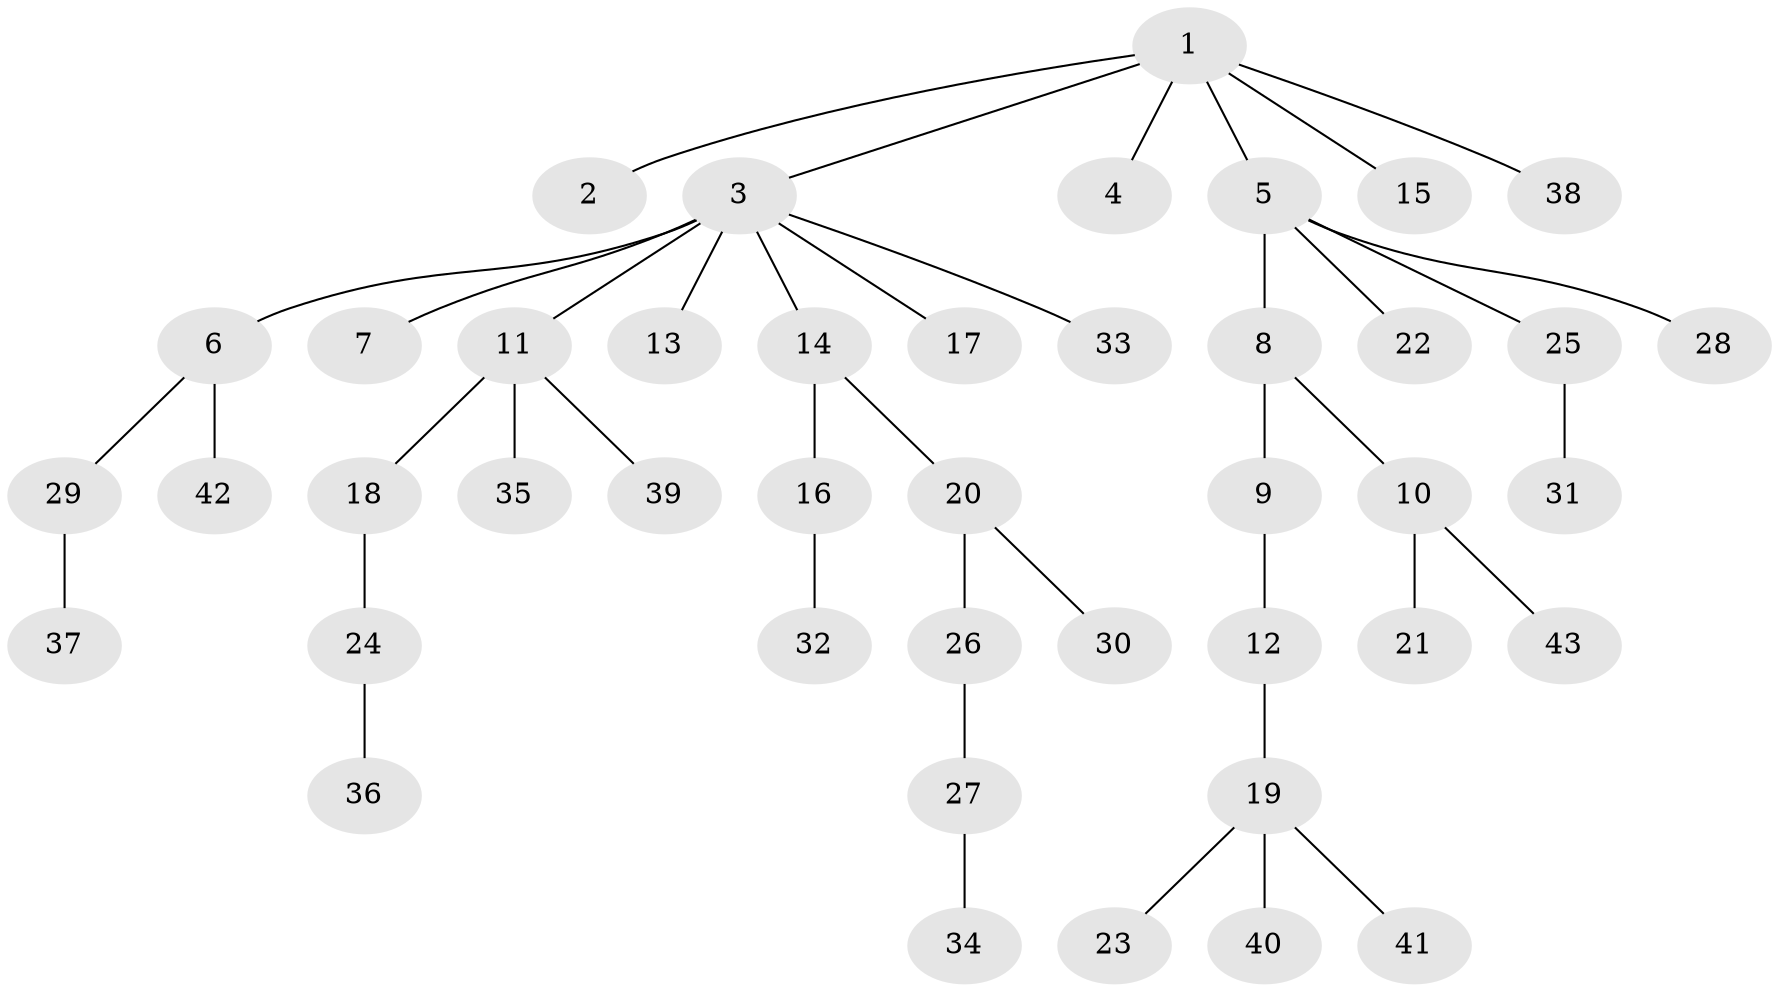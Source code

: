 // original degree distribution, {9: 0.013986013986013986, 2: 0.3146853146853147, 5: 0.027972027972027972, 4: 0.04895104895104895, 6: 0.02097902097902098, 3: 0.0979020979020979, 1: 0.4755244755244755}
// Generated by graph-tools (version 1.1) at 2025/51/03/04/25 22:51:34]
// undirected, 43 vertices, 42 edges
graph export_dot {
  node [color=gray90,style=filled];
  1;
  2;
  3;
  4;
  5;
  6;
  7;
  8;
  9;
  10;
  11;
  12;
  13;
  14;
  15;
  16;
  17;
  18;
  19;
  20;
  21;
  22;
  23;
  24;
  25;
  26;
  27;
  28;
  29;
  30;
  31;
  32;
  33;
  34;
  35;
  36;
  37;
  38;
  39;
  40;
  41;
  42;
  43;
  1 -- 2 [weight=1.0];
  1 -- 3 [weight=1.0];
  1 -- 4 [weight=1.0];
  1 -- 5 [weight=1.0];
  1 -- 15 [weight=1.0];
  1 -- 38 [weight=1.0];
  3 -- 6 [weight=1.0];
  3 -- 7 [weight=1.0];
  3 -- 11 [weight=1.0];
  3 -- 13 [weight=2.0];
  3 -- 14 [weight=1.0];
  3 -- 17 [weight=1.0];
  3 -- 33 [weight=1.0];
  5 -- 8 [weight=2.0];
  5 -- 22 [weight=1.0];
  5 -- 25 [weight=1.0];
  5 -- 28 [weight=1.0];
  6 -- 29 [weight=1.0];
  6 -- 42 [weight=1.0];
  8 -- 9 [weight=1.0];
  8 -- 10 [weight=1.0];
  9 -- 12 [weight=3.0];
  10 -- 21 [weight=1.0];
  10 -- 43 [weight=1.0];
  11 -- 18 [weight=1.0];
  11 -- 35 [weight=1.0];
  11 -- 39 [weight=1.0];
  12 -- 19 [weight=1.0];
  14 -- 16 [weight=3.0];
  14 -- 20 [weight=1.0];
  16 -- 32 [weight=1.0];
  18 -- 24 [weight=1.0];
  19 -- 23 [weight=1.0];
  19 -- 40 [weight=1.0];
  19 -- 41 [weight=1.0];
  20 -- 26 [weight=1.0];
  20 -- 30 [weight=1.0];
  24 -- 36 [weight=1.0];
  25 -- 31 [weight=2.0];
  26 -- 27 [weight=1.0];
  27 -- 34 [weight=1.0];
  29 -- 37 [weight=1.0];
}
